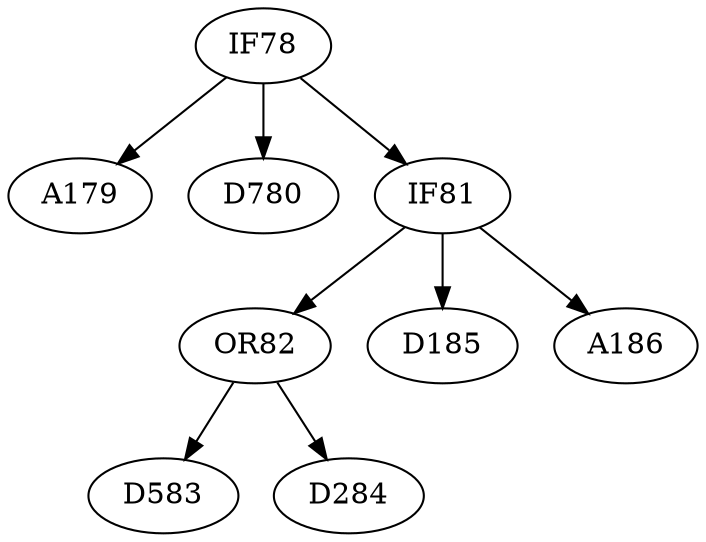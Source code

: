 digraph T {
	IF78 -> A179
	IF78 -> D780
	OR82 -> D583
	OR82 -> D284
	IF81 -> OR82
	IF81 -> D185
	IF81 -> A186
	IF78 -> IF81
}
